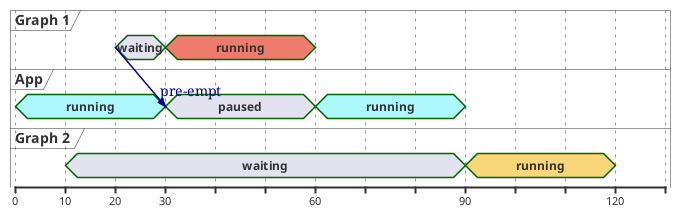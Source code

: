 @startuml
concise    "Graph 1" as A
concise    "App" as B
concise    "Graph 2 " as C

@0
A is {hidden}
B is running #adf7ff
C is {hidden}

@10
C is waiting

@20
A is waiting

@30
A is running #ef7b6c
B is paused

@60
A is {hidden}
B is running #adf7ff

@90
B is {hidden}
C is running #f9d677

@120
C is {hidden}

' EVENTS
A@20 -> B@30 : pre-empt
@enduml

